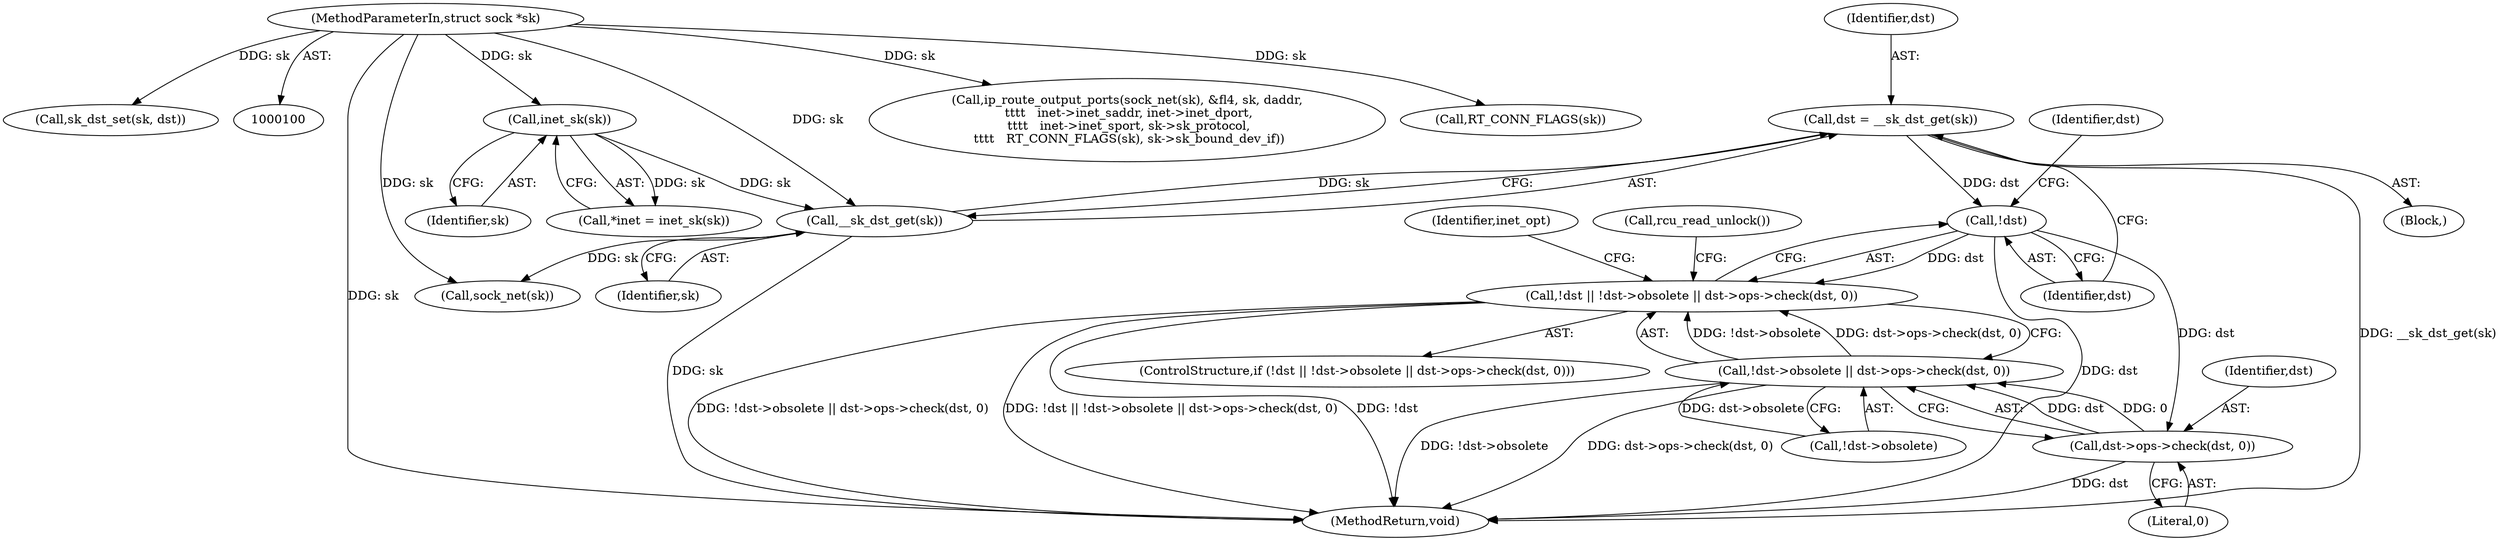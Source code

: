 digraph "0_linux_9709674e68646cee5a24e3000b3558d25412203a@pointer" {
"1000119" [label="(Call,dst = __sk_dst_get(sk))"];
"1000121" [label="(Call,__sk_dst_get(sk))"];
"1000106" [label="(Call,inet_sk(sk))"];
"1000101" [label="(MethodParameterIn,struct sock *sk)"];
"1000125" [label="(Call,!dst)"];
"1000124" [label="(Call,!dst || !dst->obsolete || dst->ops->check(dst, 0))"];
"1000132" [label="(Call,dst->ops->check(dst, 0))"];
"1000127" [label="(Call,!dst->obsolete || dst->ops->check(dst, 0))"];
"1000130" [label="(Identifier,dst)"];
"1000123" [label="(ControlStructure,if (!dst || !dst->obsolete || dst->ops->check(dst, 0)))"];
"1000119" [label="(Call,dst = __sk_dst_get(sk))"];
"1000161" [label="(Call,ip_route_output_ports(sock_net(sk), &fl4, sk, daddr,\n \t\t\t\t   inet->inet_saddr, inet->inet_dport,\n \t\t\t\t   inet->inet_sport, sk->sk_protocol,\n \t\t\t\t   RT_CONN_FLAGS(sk), sk->sk_bound_dev_if))"];
"1000122" [label="(Identifier,sk)"];
"1000162" [label="(Call,sock_net(sk))"];
"1000124" [label="(Call,!dst || !dst->obsolete || dst->ops->check(dst, 0))"];
"1000136" [label="(Call,rcu_read_unlock())"];
"1000126" [label="(Identifier,dst)"];
"1000134" [label="(Literal,0)"];
"1000180" [label="(Call,RT_CONN_FLAGS(sk))"];
"1000127" [label="(Call,!dst->obsolete || dst->ops->check(dst, 0))"];
"1000125" [label="(Call,!dst)"];
"1000132" [label="(Call,dst->ops->check(dst, 0))"];
"1000196" [label="(Call,sk_dst_set(sk, dst))"];
"1000128" [label="(Call,!dst->obsolete)"];
"1000106" [label="(Call,inet_sk(sk))"];
"1000120" [label="(Identifier,dst)"];
"1000101" [label="(MethodParameterIn,struct sock *sk)"];
"1000107" [label="(Identifier,sk)"];
"1000104" [label="(Call,*inet = inet_sk(sk))"];
"1000133" [label="(Identifier,dst)"];
"1000139" [label="(Identifier,inet_opt)"];
"1000121" [label="(Call,__sk_dst_get(sk))"];
"1000200" [label="(MethodReturn,void)"];
"1000102" [label="(Block,)"];
"1000119" -> "1000102"  [label="AST: "];
"1000119" -> "1000121"  [label="CFG: "];
"1000120" -> "1000119"  [label="AST: "];
"1000121" -> "1000119"  [label="AST: "];
"1000126" -> "1000119"  [label="CFG: "];
"1000119" -> "1000200"  [label="DDG: __sk_dst_get(sk)"];
"1000121" -> "1000119"  [label="DDG: sk"];
"1000119" -> "1000125"  [label="DDG: dst"];
"1000121" -> "1000122"  [label="CFG: "];
"1000122" -> "1000121"  [label="AST: "];
"1000121" -> "1000200"  [label="DDG: sk"];
"1000106" -> "1000121"  [label="DDG: sk"];
"1000101" -> "1000121"  [label="DDG: sk"];
"1000121" -> "1000162"  [label="DDG: sk"];
"1000106" -> "1000104"  [label="AST: "];
"1000106" -> "1000107"  [label="CFG: "];
"1000107" -> "1000106"  [label="AST: "];
"1000104" -> "1000106"  [label="CFG: "];
"1000106" -> "1000104"  [label="DDG: sk"];
"1000101" -> "1000106"  [label="DDG: sk"];
"1000101" -> "1000100"  [label="AST: "];
"1000101" -> "1000200"  [label="DDG: sk"];
"1000101" -> "1000162"  [label="DDG: sk"];
"1000101" -> "1000161"  [label="DDG: sk"];
"1000101" -> "1000180"  [label="DDG: sk"];
"1000101" -> "1000196"  [label="DDG: sk"];
"1000125" -> "1000124"  [label="AST: "];
"1000125" -> "1000126"  [label="CFG: "];
"1000126" -> "1000125"  [label="AST: "];
"1000130" -> "1000125"  [label="CFG: "];
"1000124" -> "1000125"  [label="CFG: "];
"1000125" -> "1000200"  [label="DDG: dst"];
"1000125" -> "1000124"  [label="DDG: dst"];
"1000125" -> "1000132"  [label="DDG: dst"];
"1000124" -> "1000123"  [label="AST: "];
"1000124" -> "1000127"  [label="CFG: "];
"1000127" -> "1000124"  [label="AST: "];
"1000136" -> "1000124"  [label="CFG: "];
"1000139" -> "1000124"  [label="CFG: "];
"1000124" -> "1000200"  [label="DDG: !dst"];
"1000124" -> "1000200"  [label="DDG: !dst->obsolete || dst->ops->check(dst, 0)"];
"1000124" -> "1000200"  [label="DDG: !dst || !dst->obsolete || dst->ops->check(dst, 0)"];
"1000127" -> "1000124"  [label="DDG: !dst->obsolete"];
"1000127" -> "1000124"  [label="DDG: dst->ops->check(dst, 0)"];
"1000132" -> "1000127"  [label="AST: "];
"1000132" -> "1000134"  [label="CFG: "];
"1000133" -> "1000132"  [label="AST: "];
"1000134" -> "1000132"  [label="AST: "];
"1000127" -> "1000132"  [label="CFG: "];
"1000132" -> "1000200"  [label="DDG: dst"];
"1000132" -> "1000127"  [label="DDG: dst"];
"1000132" -> "1000127"  [label="DDG: 0"];
"1000127" -> "1000128"  [label="CFG: "];
"1000128" -> "1000127"  [label="AST: "];
"1000127" -> "1000200"  [label="DDG: dst->ops->check(dst, 0)"];
"1000127" -> "1000200"  [label="DDG: !dst->obsolete"];
"1000128" -> "1000127"  [label="DDG: dst->obsolete"];
}
